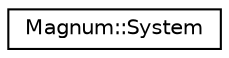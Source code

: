 digraph "圖形化之類別階層"
{
  edge [fontname="Helvetica",fontsize="10",labelfontname="Helvetica",labelfontsize="10"];
  node [fontname="Helvetica",fontsize="10",shape=record];
  rankdir="LR";
  Node1 [label="Magnum::System",height=0.2,width=0.4,color="black", fillcolor="white", style="filled",URL="$class_magnum_1_1_system.html"];
}
